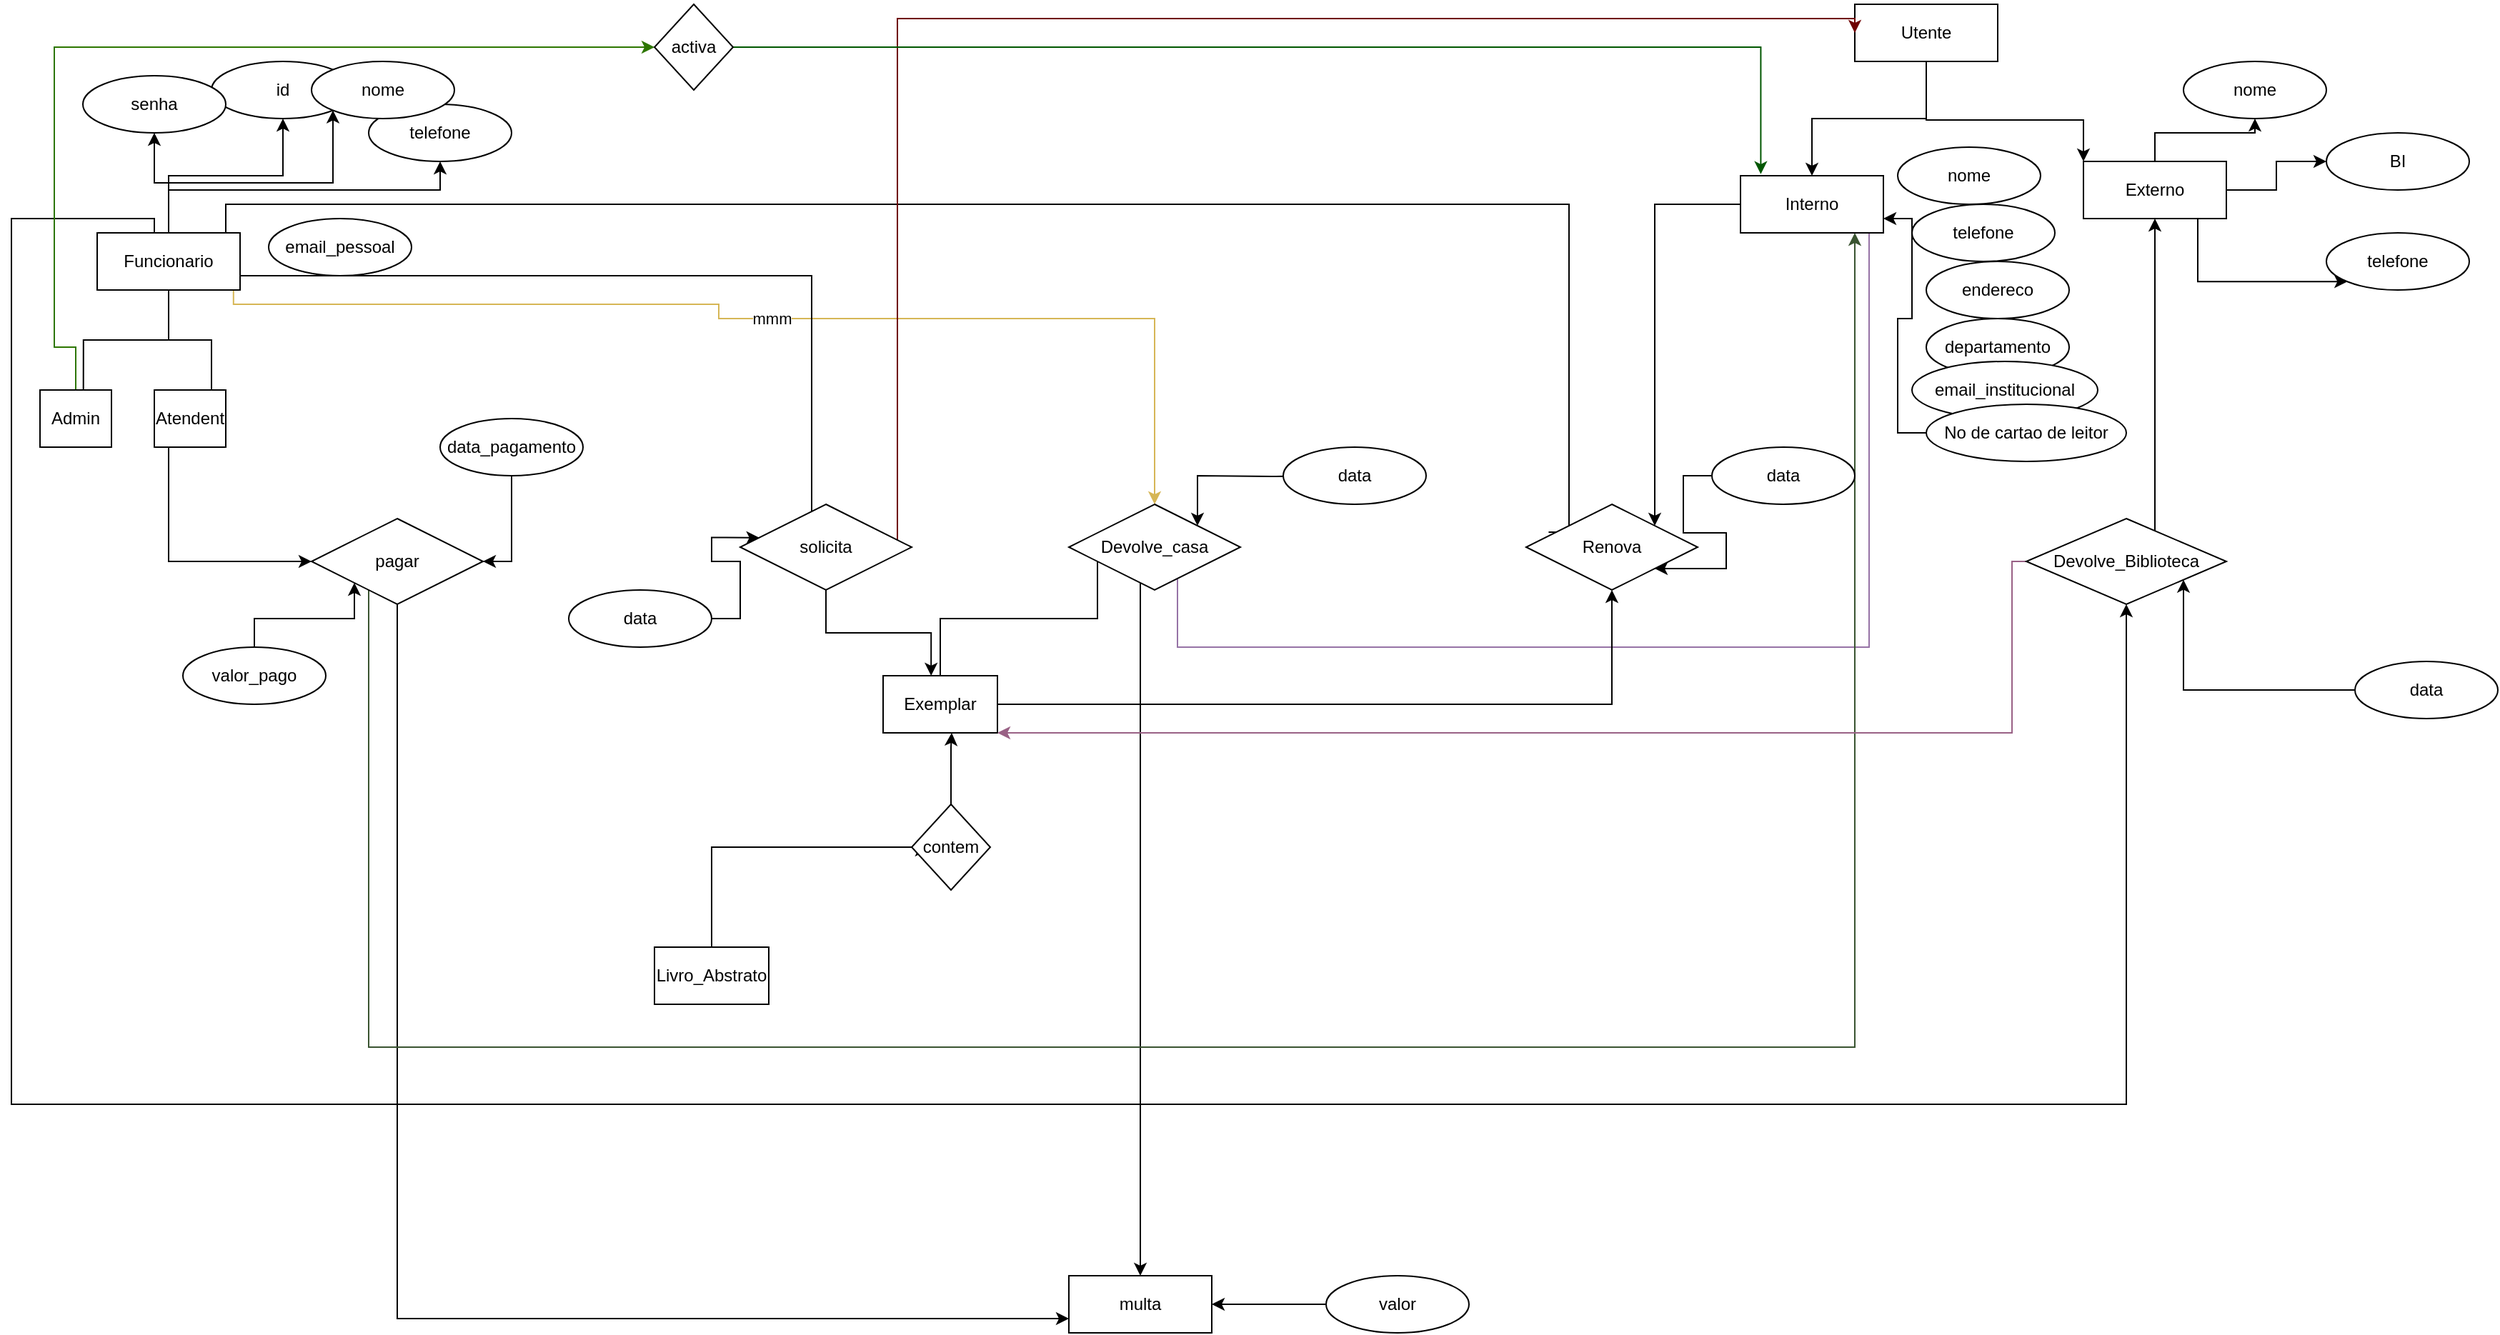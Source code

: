 <mxfile version="21.2.8" type="device">
  <diagram name="Page-1" id="jWC5txjRPH2eFqfEVl3q">
    <mxGraphModel dx="1020" dy="607" grid="1" gridSize="10" guides="1" tooltips="1" connect="1" arrows="1" fold="1" page="1" pageScale="1" pageWidth="2300" pageHeight="1500" math="0" shadow="0">
      <root>
        <mxCell id="0" />
        <mxCell id="1" parent="0" />
        <mxCell id="SM4OgzP2sG6H6Vg3T14b-29" value="mmm" style="edgeStyle=orthogonalEdgeStyle;rounded=0;orthogonalLoop=1;jettySize=auto;html=1;exitX=0.954;exitY=0.965;exitDx=0;exitDy=0;exitPerimeter=0;fillColor=#fff2cc;gradientColor=#ffd966;strokeColor=#d6b656;" edge="1" parent="1" source="SM4OgzP2sG6H6Vg3T14b-1" target="SM4OgzP2sG6H6Vg3T14b-27">
          <mxGeometry relative="1" as="geometry">
            <mxPoint x="630" y="580" as="sourcePoint" />
            <Array as="points">
              <mxPoint x="285" y="610" />
              <mxPoint x="625" y="610" />
              <mxPoint x="625" y="620" />
              <mxPoint x="930" y="620" />
            </Array>
          </mxGeometry>
        </mxCell>
        <mxCell id="SM4OgzP2sG6H6Vg3T14b-30" style="edgeStyle=orthogonalEdgeStyle;rounded=0;orthogonalLoop=1;jettySize=auto;html=1;entryX=0.131;entryY=0.325;entryDx=0;entryDy=0;entryPerimeter=0;endArrow=none;endFill=0;" edge="1" parent="1" source="SM4OgzP2sG6H6Vg3T14b-1" target="SM4OgzP2sG6H6Vg3T14b-28">
          <mxGeometry relative="1" as="geometry">
            <Array as="points">
              <mxPoint x="280" y="540" />
              <mxPoint x="1220" y="540" />
              <mxPoint x="1220" y="770" />
            </Array>
          </mxGeometry>
        </mxCell>
        <mxCell id="SM4OgzP2sG6H6Vg3T14b-39" style="edgeStyle=orthogonalEdgeStyle;rounded=0;orthogonalLoop=1;jettySize=auto;html=1;" edge="1" parent="1" source="SM4OgzP2sG6H6Vg3T14b-55" target="SM4OgzP2sG6H6Vg3T14b-38">
          <mxGeometry relative="1" as="geometry">
            <Array as="points">
              <mxPoint x="240" y="790" />
            </Array>
          </mxGeometry>
        </mxCell>
        <mxCell id="SM4OgzP2sG6H6Vg3T14b-52" style="edgeStyle=orthogonalEdgeStyle;rounded=0;orthogonalLoop=1;jettySize=auto;html=1;exitX=0.383;exitY=0;exitDx=0;exitDy=0;exitPerimeter=0;" edge="1" parent="1" source="SM4OgzP2sG6H6Vg3T14b-1" target="SM4OgzP2sG6H6Vg3T14b-50">
          <mxGeometry relative="1" as="geometry">
            <mxPoint x="1650" y="930" as="targetPoint" />
            <Array as="points">
              <mxPoint x="230" y="560" />
              <mxPoint x="230" y="550" />
              <mxPoint x="130" y="550" />
              <mxPoint x="130" y="1170" />
              <mxPoint x="1610" y="1170" />
            </Array>
          </mxGeometry>
        </mxCell>
        <mxCell id="SM4OgzP2sG6H6Vg3T14b-56" style="edgeStyle=orthogonalEdgeStyle;rounded=0;orthogonalLoop=1;jettySize=auto;html=1;entryX=0.607;entryY=0.064;entryDx=0;entryDy=0;entryPerimeter=0;endArrow=none;endFill=0;" edge="1" parent="1" source="SM4OgzP2sG6H6Vg3T14b-1" target="SM4OgzP2sG6H6Vg3T14b-54">
          <mxGeometry relative="1" as="geometry" />
        </mxCell>
        <mxCell id="SM4OgzP2sG6H6Vg3T14b-96" style="edgeStyle=orthogonalEdgeStyle;rounded=0;orthogonalLoop=1;jettySize=auto;html=1;" edge="1" parent="1" source="SM4OgzP2sG6H6Vg3T14b-1" target="SM4OgzP2sG6H6Vg3T14b-91">
          <mxGeometry relative="1" as="geometry" />
        </mxCell>
        <mxCell id="SM4OgzP2sG6H6Vg3T14b-97" style="edgeStyle=orthogonalEdgeStyle;rounded=0;orthogonalLoop=1;jettySize=auto;html=1;" edge="1" parent="1" source="SM4OgzP2sG6H6Vg3T14b-1" target="SM4OgzP2sG6H6Vg3T14b-90">
          <mxGeometry relative="1" as="geometry" />
        </mxCell>
        <mxCell id="SM4OgzP2sG6H6Vg3T14b-98" style="edgeStyle=orthogonalEdgeStyle;rounded=0;orthogonalLoop=1;jettySize=auto;html=1;" edge="1" parent="1" target="SM4OgzP2sG6H6Vg3T14b-94">
          <mxGeometry relative="1" as="geometry">
            <mxPoint x="240" y="565" as="sourcePoint" />
            <mxPoint x="354.645" y="479.142" as="targetPoint" />
            <Array as="points">
              <mxPoint x="240" y="525" />
              <mxPoint x="355" y="525" />
            </Array>
          </mxGeometry>
        </mxCell>
        <mxCell id="SM4OgzP2sG6H6Vg3T14b-99" style="edgeStyle=orthogonalEdgeStyle;rounded=0;orthogonalLoop=1;jettySize=auto;html=1;" edge="1" parent="1" source="SM4OgzP2sG6H6Vg3T14b-1" target="SM4OgzP2sG6H6Vg3T14b-93">
          <mxGeometry relative="1" as="geometry">
            <Array as="points">
              <mxPoint x="240" y="530" />
              <mxPoint x="430" y="530" />
            </Array>
          </mxGeometry>
        </mxCell>
        <mxCell id="SM4OgzP2sG6H6Vg3T14b-1" value="Funcionario" style="whiteSpace=wrap;html=1;align=center;" vertex="1" parent="1">
          <mxGeometry x="190" y="560" width="100" height="40" as="geometry" />
        </mxCell>
        <mxCell id="SM4OgzP2sG6H6Vg3T14b-34" style="edgeStyle=orthogonalEdgeStyle;rounded=0;orthogonalLoop=1;jettySize=auto;html=1;entryX=1;entryY=1;entryDx=0;entryDy=0;fillColor=#e1d5e7;strokeColor=#9673a6;" edge="1" parent="1" source="SM4OgzP2sG6H6Vg3T14b-44" target="SM4OgzP2sG6H6Vg3T14b-27">
          <mxGeometry relative="1" as="geometry">
            <Array as="points">
              <mxPoint x="1430" y="850" />
              <mxPoint x="946" y="850" />
              <mxPoint x="946" y="770" />
              <mxPoint x="960" y="770" />
            </Array>
          </mxGeometry>
        </mxCell>
        <mxCell id="SM4OgzP2sG6H6Vg3T14b-48" style="edgeStyle=orthogonalEdgeStyle;rounded=0;orthogonalLoop=1;jettySize=auto;html=1;" edge="1" parent="1" source="SM4OgzP2sG6H6Vg3T14b-2" target="SM4OgzP2sG6H6Vg3T14b-44">
          <mxGeometry relative="1" as="geometry" />
        </mxCell>
        <mxCell id="SM4OgzP2sG6H6Vg3T14b-49" style="edgeStyle=orthogonalEdgeStyle;rounded=0;orthogonalLoop=1;jettySize=auto;html=1;" edge="1" parent="1" target="SM4OgzP2sG6H6Vg3T14b-45">
          <mxGeometry relative="1" as="geometry">
            <mxPoint x="1470" y="451.0" as="sourcePoint" />
            <mxPoint x="1580" y="516" as="targetPoint" />
            <Array as="points">
              <mxPoint x="1470" y="481" />
              <mxPoint x="1580" y="481" />
            </Array>
          </mxGeometry>
        </mxCell>
        <mxCell id="SM4OgzP2sG6H6Vg3T14b-2" value="Utente" style="whiteSpace=wrap;html=1;align=center;" vertex="1" parent="1">
          <mxGeometry x="1420" y="400" width="100" height="40" as="geometry" />
        </mxCell>
        <mxCell id="SM4OgzP2sG6H6Vg3T14b-32" style="edgeStyle=orthogonalEdgeStyle;rounded=0;orthogonalLoop=1;jettySize=auto;html=1;entryX=0.5;entryY=1;entryDx=0;entryDy=0;" edge="1" parent="1" source="SM4OgzP2sG6H6Vg3T14b-3" target="SM4OgzP2sG6H6Vg3T14b-28">
          <mxGeometry relative="1" as="geometry" />
        </mxCell>
        <mxCell id="SM4OgzP2sG6H6Vg3T14b-33" style="edgeStyle=orthogonalEdgeStyle;rounded=0;orthogonalLoop=1;jettySize=auto;html=1;entryX=0.5;entryY=1;entryDx=0;entryDy=0;" edge="1" parent="1" source="SM4OgzP2sG6H6Vg3T14b-3" target="SM4OgzP2sG6H6Vg3T14b-27">
          <mxGeometry relative="1" as="geometry">
            <Array as="points">
              <mxPoint x="780" y="830" />
              <mxPoint x="890" y="830" />
              <mxPoint x="890" y="790" />
              <mxPoint x="930" y="790" />
            </Array>
          </mxGeometry>
        </mxCell>
        <mxCell id="SM4OgzP2sG6H6Vg3T14b-3" value="Exemplar" style="whiteSpace=wrap;html=1;align=center;" vertex="1" parent="1">
          <mxGeometry x="740" y="870" width="80" height="40" as="geometry" />
        </mxCell>
        <mxCell id="SM4OgzP2sG6H6Vg3T14b-6" style="edgeStyle=orthogonalEdgeStyle;rounded=0;orthogonalLoop=1;jettySize=auto;html=1;entryX=1;entryY=0.75;entryDx=0;entryDy=0;endArrow=none;endFill=0;" edge="1" parent="1" source="SM4OgzP2sG6H6Vg3T14b-4" target="SM4OgzP2sG6H6Vg3T14b-1">
          <mxGeometry relative="1" as="geometry">
            <Array as="points">
              <mxPoint x="690" y="590" />
            </Array>
          </mxGeometry>
        </mxCell>
        <mxCell id="SM4OgzP2sG6H6Vg3T14b-7" style="edgeStyle=orthogonalEdgeStyle;rounded=0;orthogonalLoop=1;jettySize=auto;html=1;entryX=0.42;entryY=0;entryDx=0;entryDy=0;entryPerimeter=0;" edge="1" parent="1" source="SM4OgzP2sG6H6Vg3T14b-4" target="SM4OgzP2sG6H6Vg3T14b-3">
          <mxGeometry relative="1" as="geometry" />
        </mxCell>
        <mxCell id="SM4OgzP2sG6H6Vg3T14b-43" value="&lt;br&gt;&lt;br&gt;" style="edgeStyle=orthogonalEdgeStyle;rounded=0;orthogonalLoop=1;jettySize=auto;html=1;entryX=0;entryY=0.5;entryDx=0;entryDy=0;fillColor=#a20025;strokeColor=#6F0000;" edge="1" parent="1" source="SM4OgzP2sG6H6Vg3T14b-4" target="SM4OgzP2sG6H6Vg3T14b-2">
          <mxGeometry relative="1" as="geometry">
            <Array as="points">
              <mxPoint x="750" y="410" />
              <mxPoint x="1420" y="410" />
            </Array>
          </mxGeometry>
        </mxCell>
        <mxCell id="SM4OgzP2sG6H6Vg3T14b-4" value="solicita" style="shape=rhombus;perimeter=rhombusPerimeter;whiteSpace=wrap;html=1;align=center;" vertex="1" parent="1">
          <mxGeometry x="640" y="750" width="120" height="60" as="geometry" />
        </mxCell>
        <mxCell id="SM4OgzP2sG6H6Vg3T14b-42" style="edgeStyle=orthogonalEdgeStyle;rounded=0;orthogonalLoop=1;jettySize=auto;html=1;" edge="1" parent="1" source="SM4OgzP2sG6H6Vg3T14b-27" target="SM4OgzP2sG6H6Vg3T14b-37">
          <mxGeometry relative="1" as="geometry">
            <Array as="points">
              <mxPoint x="920" y="960" />
              <mxPoint x="920" y="960" />
            </Array>
          </mxGeometry>
        </mxCell>
        <mxCell id="SM4OgzP2sG6H6Vg3T14b-27" value="Devolve_casa" style="shape=rhombus;perimeter=rhombusPerimeter;whiteSpace=wrap;html=1;align=center;" vertex="1" parent="1">
          <mxGeometry x="870" y="750" width="120" height="60" as="geometry" />
        </mxCell>
        <mxCell id="SM4OgzP2sG6H6Vg3T14b-28" value="Renova" style="shape=rhombus;perimeter=rhombusPerimeter;whiteSpace=wrap;html=1;align=center;" vertex="1" parent="1">
          <mxGeometry x="1190" y="750" width="120" height="60" as="geometry" />
        </mxCell>
        <mxCell id="SM4OgzP2sG6H6Vg3T14b-37" value="multa" style="whiteSpace=wrap;html=1;align=center;" vertex="1" parent="1">
          <mxGeometry x="870" y="1290" width="100" height="40" as="geometry" />
        </mxCell>
        <mxCell id="SM4OgzP2sG6H6Vg3T14b-41" style="edgeStyle=orthogonalEdgeStyle;rounded=0;orthogonalLoop=1;jettySize=auto;html=1;entryX=0;entryY=0.75;entryDx=0;entryDy=0;" edge="1" parent="1" source="SM4OgzP2sG6H6Vg3T14b-38" target="SM4OgzP2sG6H6Vg3T14b-37">
          <mxGeometry relative="1" as="geometry">
            <Array as="points">
              <mxPoint x="400" y="1320" />
            </Array>
          </mxGeometry>
        </mxCell>
        <mxCell id="SM4OgzP2sG6H6Vg3T14b-64" style="edgeStyle=orthogonalEdgeStyle;rounded=0;orthogonalLoop=1;jettySize=auto;html=1;fillColor=#6d8764;strokeColor=#3A5431;" edge="1" parent="1" source="SM4OgzP2sG6H6Vg3T14b-38" target="SM4OgzP2sG6H6Vg3T14b-44">
          <mxGeometry relative="1" as="geometry">
            <Array as="points">
              <mxPoint x="380" y="1130" />
              <mxPoint x="1420" y="1130" />
            </Array>
          </mxGeometry>
        </mxCell>
        <mxCell id="SM4OgzP2sG6H6Vg3T14b-38" value="pagar" style="shape=rhombus;perimeter=rhombusPerimeter;whiteSpace=wrap;html=1;align=center;" vertex="1" parent="1">
          <mxGeometry x="340" y="760" width="120" height="60" as="geometry" />
        </mxCell>
        <mxCell id="SM4OgzP2sG6H6Vg3T14b-46" style="edgeStyle=orthogonalEdgeStyle;rounded=0;orthogonalLoop=1;jettySize=auto;html=1;entryX=1;entryY=0;entryDx=0;entryDy=0;" edge="1" parent="1" source="SM4OgzP2sG6H6Vg3T14b-44" target="SM4OgzP2sG6H6Vg3T14b-28">
          <mxGeometry relative="1" as="geometry">
            <mxPoint x="1319" y="620" as="targetPoint" />
          </mxGeometry>
        </mxCell>
        <mxCell id="SM4OgzP2sG6H6Vg3T14b-44" value="Interno" style="whiteSpace=wrap;html=1;align=center;" vertex="1" parent="1">
          <mxGeometry x="1340" y="520" width="100" height="40" as="geometry" />
        </mxCell>
        <mxCell id="SM4OgzP2sG6H6Vg3T14b-103" style="edgeStyle=orthogonalEdgeStyle;rounded=0;orthogonalLoop=1;jettySize=auto;html=1;entryX=0;entryY=1;entryDx=0;entryDy=0;" edge="1" parent="1" source="SM4OgzP2sG6H6Vg3T14b-45" target="SM4OgzP2sG6H6Vg3T14b-100">
          <mxGeometry relative="1" as="geometry">
            <Array as="points">
              <mxPoint x="1660" y="594" />
            </Array>
          </mxGeometry>
        </mxCell>
        <mxCell id="SM4OgzP2sG6H6Vg3T14b-104" style="edgeStyle=orthogonalEdgeStyle;rounded=0;orthogonalLoop=1;jettySize=auto;html=1;" edge="1" parent="1" source="SM4OgzP2sG6H6Vg3T14b-45" target="SM4OgzP2sG6H6Vg3T14b-101">
          <mxGeometry relative="1" as="geometry" />
        </mxCell>
        <mxCell id="SM4OgzP2sG6H6Vg3T14b-105" style="edgeStyle=orthogonalEdgeStyle;rounded=0;orthogonalLoop=1;jettySize=auto;html=1;" edge="1" parent="1" source="SM4OgzP2sG6H6Vg3T14b-45" target="SM4OgzP2sG6H6Vg3T14b-102">
          <mxGeometry relative="1" as="geometry" />
        </mxCell>
        <mxCell id="SM4OgzP2sG6H6Vg3T14b-45" value="Externo" style="whiteSpace=wrap;html=1;align=center;" vertex="1" parent="1">
          <mxGeometry x="1580" y="510" width="100" height="40" as="geometry" />
        </mxCell>
        <mxCell id="SM4OgzP2sG6H6Vg3T14b-51" style="edgeStyle=orthogonalEdgeStyle;rounded=0;orthogonalLoop=1;jettySize=auto;html=1;" edge="1" parent="1" source="SM4OgzP2sG6H6Vg3T14b-50" target="SM4OgzP2sG6H6Vg3T14b-45">
          <mxGeometry relative="1" as="geometry">
            <Array as="points">
              <mxPoint x="1630" y="590" />
              <mxPoint x="1630" y="590" />
            </Array>
          </mxGeometry>
        </mxCell>
        <mxCell id="SM4OgzP2sG6H6Vg3T14b-53" style="edgeStyle=orthogonalEdgeStyle;rounded=0;orthogonalLoop=1;jettySize=auto;html=1;fillColor=#e6d0de;gradientColor=#d5739d;strokeColor=#996185;" edge="1" parent="1" source="SM4OgzP2sG6H6Vg3T14b-50" target="SM4OgzP2sG6H6Vg3T14b-3">
          <mxGeometry relative="1" as="geometry">
            <mxPoint x="810" y="900" as="targetPoint" />
            <Array as="points">
              <mxPoint x="1530" y="790" />
              <mxPoint x="1530" y="910" />
            </Array>
          </mxGeometry>
        </mxCell>
        <mxCell id="SM4OgzP2sG6H6Vg3T14b-50" value="Devolve_Biblioteca" style="shape=rhombus;perimeter=rhombusPerimeter;whiteSpace=wrap;html=1;align=center;" vertex="1" parent="1">
          <mxGeometry x="1540" y="760" width="140" height="60" as="geometry" />
        </mxCell>
        <mxCell id="SM4OgzP2sG6H6Vg3T14b-62" style="edgeStyle=orthogonalEdgeStyle;rounded=0;orthogonalLoop=1;jettySize=auto;html=1;entryX=0;entryY=0.5;entryDx=0;entryDy=0;fillColor=#60a917;strokeColor=#2D7600;exitX=0.5;exitY=0;exitDx=0;exitDy=0;" edge="1" parent="1" source="SM4OgzP2sG6H6Vg3T14b-54" target="SM4OgzP2sG6H6Vg3T14b-61">
          <mxGeometry relative="1" as="geometry">
            <Array as="points">
              <mxPoint x="175" y="640" />
              <mxPoint x="160" y="640" />
              <mxPoint x="160" y="430" />
            </Array>
          </mxGeometry>
        </mxCell>
        <mxCell id="SM4OgzP2sG6H6Vg3T14b-54" value="Admin" style="whiteSpace=wrap;html=1;align=center;" vertex="1" parent="1">
          <mxGeometry x="150" y="670" width="50" height="40" as="geometry" />
        </mxCell>
        <mxCell id="SM4OgzP2sG6H6Vg3T14b-57" style="edgeStyle=orthogonalEdgeStyle;rounded=0;orthogonalLoop=1;jettySize=auto;html=1;endArrow=none;endFill=0;" edge="1" parent="1" source="SM4OgzP2sG6H6Vg3T14b-55" target="SM4OgzP2sG6H6Vg3T14b-1">
          <mxGeometry relative="1" as="geometry">
            <mxPoint x="410" y="600" as="targetPoint" />
            <Array as="points">
              <mxPoint x="270" y="635" />
              <mxPoint x="240" y="635" />
            </Array>
          </mxGeometry>
        </mxCell>
        <mxCell id="SM4OgzP2sG6H6Vg3T14b-63" style="edgeStyle=orthogonalEdgeStyle;rounded=0;orthogonalLoop=1;jettySize=auto;html=1;entryX=0.142;entryY=-0.027;entryDx=0;entryDy=0;entryPerimeter=0;fillColor=#008a00;strokeColor=#005700;" edge="1" parent="1" source="SM4OgzP2sG6H6Vg3T14b-61" target="SM4OgzP2sG6H6Vg3T14b-44">
          <mxGeometry relative="1" as="geometry" />
        </mxCell>
        <mxCell id="SM4OgzP2sG6H6Vg3T14b-61" value="activa" style="shape=rhombus;perimeter=rhombusPerimeter;whiteSpace=wrap;html=1;align=center;" vertex="1" parent="1">
          <mxGeometry x="580" y="400" width="55" height="60" as="geometry" />
        </mxCell>
        <mxCell id="SM4OgzP2sG6H6Vg3T14b-73" style="edgeStyle=orthogonalEdgeStyle;rounded=0;orthogonalLoop=1;jettySize=auto;html=1;entryX=0.121;entryY=0.456;entryDx=0;entryDy=0;entryPerimeter=0;" edge="1" parent="1" source="SM4OgzP2sG6H6Vg3T14b-65" target="SM4OgzP2sG6H6Vg3T14b-66">
          <mxGeometry relative="1" as="geometry">
            <Array as="points">
              <mxPoint x="620" y="990" />
              <mxPoint x="767" y="990" />
            </Array>
          </mxGeometry>
        </mxCell>
        <mxCell id="SM4OgzP2sG6H6Vg3T14b-65" value="Livro_Abstrato" style="whiteSpace=wrap;html=1;align=center;" vertex="1" parent="1">
          <mxGeometry x="580" y="1060" width="80" height="40" as="geometry" />
        </mxCell>
        <mxCell id="SM4OgzP2sG6H6Vg3T14b-72" style="edgeStyle=orthogonalEdgeStyle;rounded=0;orthogonalLoop=1;jettySize=auto;html=1;" edge="1" parent="1" source="SM4OgzP2sG6H6Vg3T14b-66" target="SM4OgzP2sG6H6Vg3T14b-3">
          <mxGeometry relative="1" as="geometry">
            <Array as="points">
              <mxPoint x="788" y="920" />
              <mxPoint x="788" y="920" />
            </Array>
          </mxGeometry>
        </mxCell>
        <mxCell id="SM4OgzP2sG6H6Vg3T14b-66" value="contem" style="shape=rhombus;perimeter=rhombusPerimeter;whiteSpace=wrap;html=1;align=center;" vertex="1" parent="1">
          <mxGeometry x="760" y="960" width="55" height="60" as="geometry" />
        </mxCell>
        <mxCell id="SM4OgzP2sG6H6Vg3T14b-55" value="Atendent" style="whiteSpace=wrap;html=1;align=center;" vertex="1" parent="1">
          <mxGeometry x="230" y="670" width="50" height="40" as="geometry" />
        </mxCell>
        <mxCell id="SM4OgzP2sG6H6Vg3T14b-76" style="edgeStyle=orthogonalEdgeStyle;rounded=0;orthogonalLoop=1;jettySize=auto;html=1;" edge="1" parent="1" source="SM4OgzP2sG6H6Vg3T14b-75" target="SM4OgzP2sG6H6Vg3T14b-50">
          <mxGeometry relative="1" as="geometry">
            <Array as="points">
              <mxPoint x="1650" y="880" />
            </Array>
          </mxGeometry>
        </mxCell>
        <mxCell id="SM4OgzP2sG6H6Vg3T14b-75" value="data" style="ellipse;whiteSpace=wrap;html=1;align=center;" vertex="1" parent="1">
          <mxGeometry x="1770" y="860" width="100" height="40" as="geometry" />
        </mxCell>
        <mxCell id="SM4OgzP2sG6H6Vg3T14b-78" style="edgeStyle=orthogonalEdgeStyle;rounded=0;orthogonalLoop=1;jettySize=auto;html=1;entryX=0.111;entryY=0.389;entryDx=0;entryDy=0;entryPerimeter=0;" edge="1" parent="1" source="SM4OgzP2sG6H6Vg3T14b-77" target="SM4OgzP2sG6H6Vg3T14b-4">
          <mxGeometry relative="1" as="geometry" />
        </mxCell>
        <mxCell id="SM4OgzP2sG6H6Vg3T14b-77" value="data" style="ellipse;whiteSpace=wrap;html=1;align=center;" vertex="1" parent="1">
          <mxGeometry x="520" y="810" width="100" height="40" as="geometry" />
        </mxCell>
        <mxCell id="SM4OgzP2sG6H6Vg3T14b-80" style="edgeStyle=orthogonalEdgeStyle;rounded=0;orthogonalLoop=1;jettySize=auto;html=1;entryX=1;entryY=0;entryDx=0;entryDy=0;" edge="1" parent="1" target="SM4OgzP2sG6H6Vg3T14b-27">
          <mxGeometry relative="1" as="geometry">
            <mxPoint x="1040" y="730" as="sourcePoint" />
          </mxGeometry>
        </mxCell>
        <mxCell id="SM4OgzP2sG6H6Vg3T14b-81" value="data" style="ellipse;whiteSpace=wrap;html=1;align=center;" vertex="1" parent="1">
          <mxGeometry x="1020" y="710" width="100" height="40" as="geometry" />
        </mxCell>
        <mxCell id="SM4OgzP2sG6H6Vg3T14b-83" style="edgeStyle=orthogonalEdgeStyle;rounded=0;orthogonalLoop=1;jettySize=auto;html=1;entryX=1;entryY=1;entryDx=0;entryDy=0;" edge="1" parent="1" source="SM4OgzP2sG6H6Vg3T14b-82" target="SM4OgzP2sG6H6Vg3T14b-28">
          <mxGeometry relative="1" as="geometry" />
        </mxCell>
        <mxCell id="SM4OgzP2sG6H6Vg3T14b-82" value="data" style="ellipse;whiteSpace=wrap;html=1;align=center;" vertex="1" parent="1">
          <mxGeometry x="1320" y="710" width="100" height="40" as="geometry" />
        </mxCell>
        <mxCell id="SM4OgzP2sG6H6Vg3T14b-85" style="edgeStyle=orthogonalEdgeStyle;rounded=0;orthogonalLoop=1;jettySize=auto;html=1;entryX=1;entryY=0.5;entryDx=0;entryDy=0;" edge="1" parent="1" source="SM4OgzP2sG6H6Vg3T14b-84" target="SM4OgzP2sG6H6Vg3T14b-38">
          <mxGeometry relative="1" as="geometry" />
        </mxCell>
        <mxCell id="SM4OgzP2sG6H6Vg3T14b-84" value="data_pagamento" style="ellipse;whiteSpace=wrap;html=1;align=center;" vertex="1" parent="1">
          <mxGeometry x="430" y="690" width="100" height="40" as="geometry" />
        </mxCell>
        <mxCell id="SM4OgzP2sG6H6Vg3T14b-87" style="edgeStyle=orthogonalEdgeStyle;rounded=0;orthogonalLoop=1;jettySize=auto;html=1;" edge="1" parent="1" source="SM4OgzP2sG6H6Vg3T14b-86" target="SM4OgzP2sG6H6Vg3T14b-38">
          <mxGeometry relative="1" as="geometry">
            <Array as="points">
              <mxPoint x="300" y="830" />
              <mxPoint x="370" y="830" />
            </Array>
          </mxGeometry>
        </mxCell>
        <mxCell id="SM4OgzP2sG6H6Vg3T14b-86" value="valor_pago" style="ellipse;whiteSpace=wrap;html=1;align=center;" vertex="1" parent="1">
          <mxGeometry x="250" y="850" width="100" height="40" as="geometry" />
        </mxCell>
        <mxCell id="SM4OgzP2sG6H6Vg3T14b-89" style="edgeStyle=orthogonalEdgeStyle;rounded=0;orthogonalLoop=1;jettySize=auto;html=1;" edge="1" parent="1" source="SM4OgzP2sG6H6Vg3T14b-88" target="SM4OgzP2sG6H6Vg3T14b-37">
          <mxGeometry relative="1" as="geometry" />
        </mxCell>
        <mxCell id="SM4OgzP2sG6H6Vg3T14b-88" value="valor" style="ellipse;whiteSpace=wrap;html=1;align=center;" vertex="1" parent="1">
          <mxGeometry x="1050" y="1290" width="100" height="40" as="geometry" />
        </mxCell>
        <mxCell id="SM4OgzP2sG6H6Vg3T14b-90" value="id" style="ellipse;whiteSpace=wrap;html=1;align=center;" vertex="1" parent="1">
          <mxGeometry x="270" y="440" width="100" height="40" as="geometry" />
        </mxCell>
        <mxCell id="SM4OgzP2sG6H6Vg3T14b-91" value="senha" style="ellipse;whiteSpace=wrap;html=1;align=center;" vertex="1" parent="1">
          <mxGeometry x="180" y="450" width="100" height="40" as="geometry" />
        </mxCell>
        <mxCell id="SM4OgzP2sG6H6Vg3T14b-92" value="email_pessoal" style="ellipse;whiteSpace=wrap;html=1;align=center;" vertex="1" parent="1">
          <mxGeometry x="310" y="550" width="100" height="40" as="geometry" />
        </mxCell>
        <mxCell id="SM4OgzP2sG6H6Vg3T14b-93" value="telefone" style="ellipse;whiteSpace=wrap;html=1;align=center;" vertex="1" parent="1">
          <mxGeometry x="380" y="470" width="100" height="40" as="geometry" />
        </mxCell>
        <mxCell id="SM4OgzP2sG6H6Vg3T14b-94" value="nome" style="ellipse;whiteSpace=wrap;html=1;align=center;" vertex="1" parent="1">
          <mxGeometry x="340" y="440" width="100" height="40" as="geometry" />
        </mxCell>
        <mxCell id="SM4OgzP2sG6H6Vg3T14b-100" value="telefone" style="ellipse;whiteSpace=wrap;html=1;align=center;" vertex="1" parent="1">
          <mxGeometry x="1750" y="560" width="100" height="40" as="geometry" />
        </mxCell>
        <mxCell id="SM4OgzP2sG6H6Vg3T14b-101" value="BI" style="ellipse;whiteSpace=wrap;html=1;align=center;" vertex="1" parent="1">
          <mxGeometry x="1750" y="490" width="100" height="40" as="geometry" />
        </mxCell>
        <mxCell id="SM4OgzP2sG6H6Vg3T14b-102" value="nome" style="ellipse;whiteSpace=wrap;html=1;align=center;" vertex="1" parent="1">
          <mxGeometry x="1650" y="440" width="100" height="40" as="geometry" />
        </mxCell>
        <mxCell id="SM4OgzP2sG6H6Vg3T14b-133" value="endereco" style="ellipse;whiteSpace=wrap;html=1;align=center;" vertex="1" parent="1">
          <mxGeometry x="1470" y="580" width="100" height="40" as="geometry" />
        </mxCell>
        <mxCell id="SM4OgzP2sG6H6Vg3T14b-134" value="departamento" style="ellipse;whiteSpace=wrap;html=1;align=center;" vertex="1" parent="1">
          <mxGeometry x="1470" y="620" width="100" height="40" as="geometry" />
        </mxCell>
        <mxCell id="SM4OgzP2sG6H6Vg3T14b-135" value="email_institucional" style="ellipse;whiteSpace=wrap;html=1;align=center;" vertex="1" parent="1">
          <mxGeometry x="1460" y="650" width="130" height="40" as="geometry" />
        </mxCell>
        <mxCell id="SM4OgzP2sG6H6Vg3T14b-139" style="edgeStyle=orthogonalEdgeStyle;rounded=0;orthogonalLoop=1;jettySize=auto;html=1;entryX=1;entryY=0.75;entryDx=0;entryDy=0;" edge="1" parent="1" source="SM4OgzP2sG6H6Vg3T14b-136" target="SM4OgzP2sG6H6Vg3T14b-44">
          <mxGeometry relative="1" as="geometry" />
        </mxCell>
        <mxCell id="SM4OgzP2sG6H6Vg3T14b-136" value="No de cartao de leitor" style="ellipse;whiteSpace=wrap;html=1;align=center;" vertex="1" parent="1">
          <mxGeometry x="1470" y="680" width="140" height="40" as="geometry" />
        </mxCell>
        <mxCell id="SM4OgzP2sG6H6Vg3T14b-137" value="telefone" style="ellipse;whiteSpace=wrap;html=1;align=center;" vertex="1" parent="1">
          <mxGeometry x="1460" y="540" width="100" height="40" as="geometry" />
        </mxCell>
        <mxCell id="SM4OgzP2sG6H6Vg3T14b-138" value="nome" style="ellipse;whiteSpace=wrap;html=1;align=center;" vertex="1" parent="1">
          <mxGeometry x="1450" y="500" width="100" height="40" as="geometry" />
        </mxCell>
      </root>
    </mxGraphModel>
  </diagram>
</mxfile>
